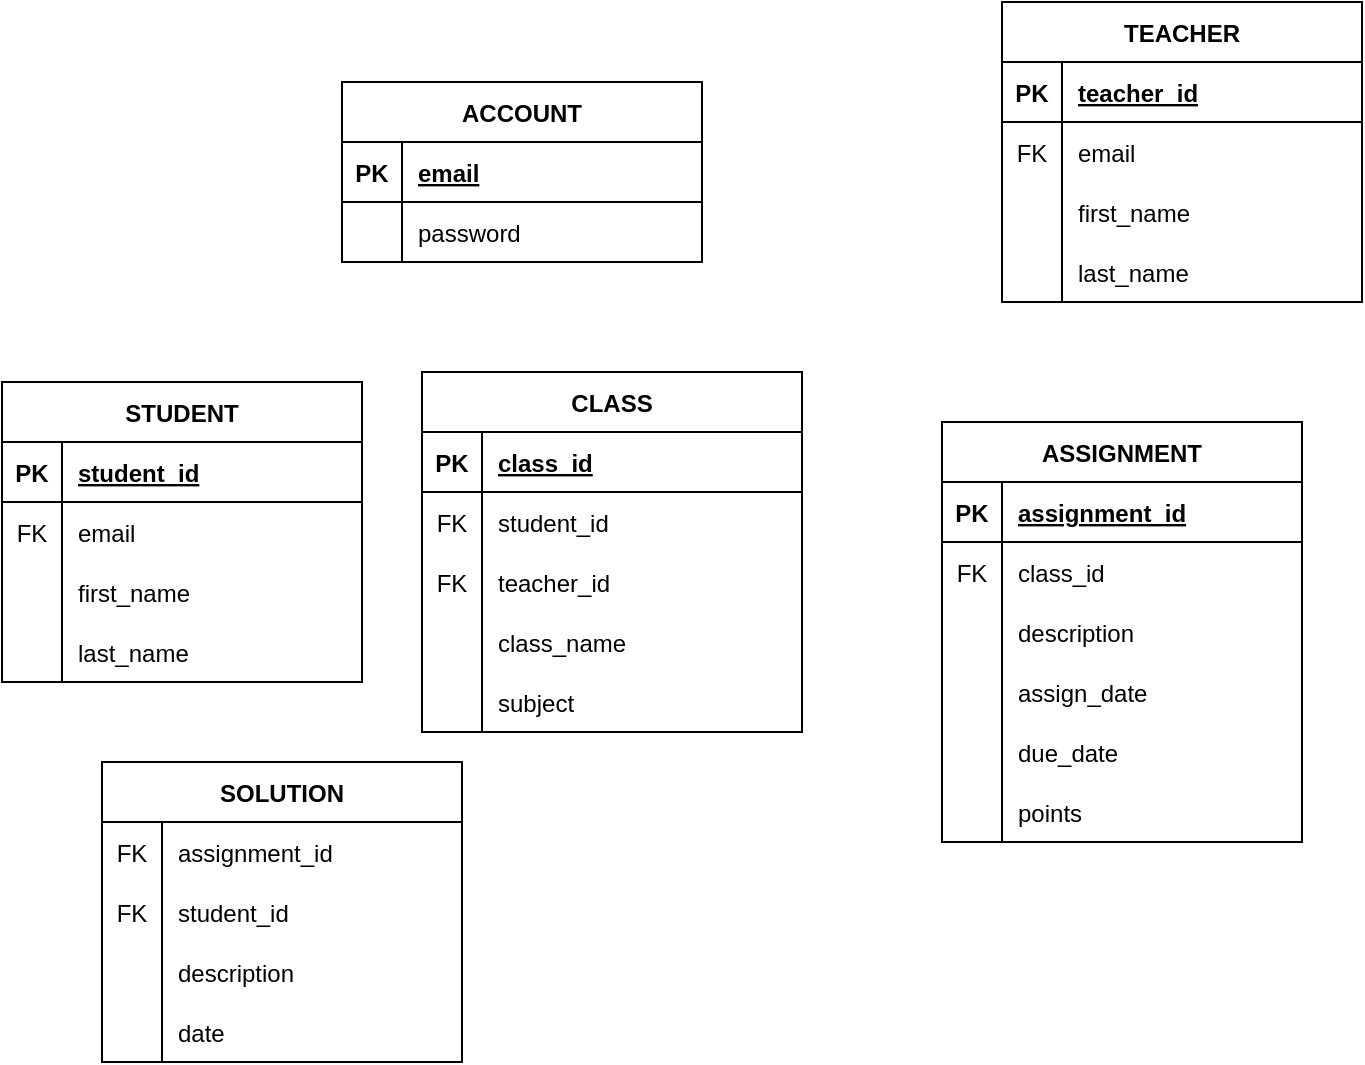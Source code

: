 <mxfile version="14.4.8" type="github">
  <diagram id="h7Mgq1nKrwHUnDW8aEuO" name="Page-2">
    <mxGraphModel dx="1027" dy="524" grid="1" gridSize="10" guides="1" tooltips="1" connect="1" arrows="1" fold="1" page="0" pageScale="1" pageWidth="2000" pageHeight="2000" math="0" shadow="0">
      <root>
        <mxCell id="0fsdl_Q3ISZtDiWajSwE-0" />
        <mxCell id="0fsdl_Q3ISZtDiWajSwE-1" parent="0fsdl_Q3ISZtDiWajSwE-0" />
        <mxCell id="12OBXyWHpZKOOHqGJhEJ-0" value="ACCOUNT" style="shape=table;startSize=30;container=1;collapsible=1;childLayout=tableLayout;fixedRows=1;rowLines=0;fontStyle=1;align=center;resizeLast=1;" parent="0fsdl_Q3ISZtDiWajSwE-1" vertex="1">
          <mxGeometry x="330" y="120" width="180" height="90" as="geometry" />
        </mxCell>
        <mxCell id="12OBXyWHpZKOOHqGJhEJ-1" value="" style="shape=partialRectangle;collapsible=0;dropTarget=0;pointerEvents=0;fillColor=none;top=0;left=0;bottom=1;right=0;points=[[0,0.5],[1,0.5]];portConstraint=eastwest;" parent="12OBXyWHpZKOOHqGJhEJ-0" vertex="1">
          <mxGeometry y="30" width="180" height="30" as="geometry" />
        </mxCell>
        <mxCell id="12OBXyWHpZKOOHqGJhEJ-2" value="PK" style="shape=partialRectangle;connectable=0;fillColor=none;top=0;left=0;bottom=0;right=0;fontStyle=1;overflow=hidden;" parent="12OBXyWHpZKOOHqGJhEJ-1" vertex="1">
          <mxGeometry width="30" height="30" as="geometry" />
        </mxCell>
        <mxCell id="12OBXyWHpZKOOHqGJhEJ-3" value="email" style="shape=partialRectangle;connectable=0;fillColor=none;top=0;left=0;bottom=0;right=0;align=left;spacingLeft=6;fontStyle=5;overflow=hidden;" parent="12OBXyWHpZKOOHqGJhEJ-1" vertex="1">
          <mxGeometry x="30" width="150" height="30" as="geometry" />
        </mxCell>
        <mxCell id="12OBXyWHpZKOOHqGJhEJ-10" value="" style="shape=partialRectangle;collapsible=0;dropTarget=0;pointerEvents=0;fillColor=none;top=0;left=0;bottom=0;right=0;points=[[0,0.5],[1,0.5]];portConstraint=eastwest;" parent="12OBXyWHpZKOOHqGJhEJ-0" vertex="1">
          <mxGeometry y="60" width="180" height="30" as="geometry" />
        </mxCell>
        <mxCell id="12OBXyWHpZKOOHqGJhEJ-11" value="" style="shape=partialRectangle;connectable=0;fillColor=none;top=0;left=0;bottom=0;right=0;editable=1;overflow=hidden;" parent="12OBXyWHpZKOOHqGJhEJ-10" vertex="1">
          <mxGeometry width="30" height="30" as="geometry" />
        </mxCell>
        <mxCell id="12OBXyWHpZKOOHqGJhEJ-12" value="password" style="shape=partialRectangle;connectable=0;fillColor=none;top=0;left=0;bottom=0;right=0;align=left;spacingLeft=6;overflow=hidden;" parent="12OBXyWHpZKOOHqGJhEJ-10" vertex="1">
          <mxGeometry x="30" width="150" height="30" as="geometry" />
        </mxCell>
        <mxCell id="12OBXyWHpZKOOHqGJhEJ-13" value="STUDENT" style="shape=table;startSize=30;container=1;collapsible=1;childLayout=tableLayout;fixedRows=1;rowLines=0;fontStyle=1;align=center;resizeLast=1;" parent="0fsdl_Q3ISZtDiWajSwE-1" vertex="1">
          <mxGeometry x="160" y="270" width="180" height="150" as="geometry" />
        </mxCell>
        <mxCell id="12OBXyWHpZKOOHqGJhEJ-14" value="" style="shape=partialRectangle;collapsible=0;dropTarget=0;pointerEvents=0;fillColor=none;top=0;left=0;bottom=1;right=0;points=[[0,0.5],[1,0.5]];portConstraint=eastwest;" parent="12OBXyWHpZKOOHqGJhEJ-13" vertex="1">
          <mxGeometry y="30" width="180" height="30" as="geometry" />
        </mxCell>
        <mxCell id="12OBXyWHpZKOOHqGJhEJ-15" value="PK" style="shape=partialRectangle;connectable=0;fillColor=none;top=0;left=0;bottom=0;right=0;fontStyle=1;overflow=hidden;" parent="12OBXyWHpZKOOHqGJhEJ-14" vertex="1">
          <mxGeometry width="30" height="30" as="geometry" />
        </mxCell>
        <mxCell id="12OBXyWHpZKOOHqGJhEJ-16" value="student_id" style="shape=partialRectangle;connectable=0;fillColor=none;top=0;left=0;bottom=0;right=0;align=left;spacingLeft=6;fontStyle=5;overflow=hidden;" parent="12OBXyWHpZKOOHqGJhEJ-14" vertex="1">
          <mxGeometry x="30" width="150" height="30" as="geometry" />
        </mxCell>
        <mxCell id="12OBXyWHpZKOOHqGJhEJ-17" value="" style="shape=partialRectangle;collapsible=0;dropTarget=0;pointerEvents=0;fillColor=none;top=0;left=0;bottom=0;right=0;points=[[0,0.5],[1,0.5]];portConstraint=eastwest;" parent="12OBXyWHpZKOOHqGJhEJ-13" vertex="1">
          <mxGeometry y="60" width="180" height="30" as="geometry" />
        </mxCell>
        <mxCell id="12OBXyWHpZKOOHqGJhEJ-18" value="FK" style="shape=partialRectangle;connectable=0;fillColor=none;top=0;left=0;bottom=0;right=0;editable=1;overflow=hidden;" parent="12OBXyWHpZKOOHqGJhEJ-17" vertex="1">
          <mxGeometry width="30" height="30" as="geometry" />
        </mxCell>
        <mxCell id="12OBXyWHpZKOOHqGJhEJ-19" value="email" style="shape=partialRectangle;connectable=0;fillColor=none;top=0;left=0;bottom=0;right=0;align=left;spacingLeft=6;overflow=hidden;" parent="12OBXyWHpZKOOHqGJhEJ-17" vertex="1">
          <mxGeometry x="30" width="150" height="30" as="geometry" />
        </mxCell>
        <mxCell id="12OBXyWHpZKOOHqGJhEJ-20" value="" style="shape=partialRectangle;collapsible=0;dropTarget=0;pointerEvents=0;fillColor=none;top=0;left=0;bottom=0;right=0;points=[[0,0.5],[1,0.5]];portConstraint=eastwest;" parent="12OBXyWHpZKOOHqGJhEJ-13" vertex="1">
          <mxGeometry y="90" width="180" height="30" as="geometry" />
        </mxCell>
        <mxCell id="12OBXyWHpZKOOHqGJhEJ-21" value="" style="shape=partialRectangle;connectable=0;fillColor=none;top=0;left=0;bottom=0;right=0;editable=1;overflow=hidden;" parent="12OBXyWHpZKOOHqGJhEJ-20" vertex="1">
          <mxGeometry width="30" height="30" as="geometry" />
        </mxCell>
        <mxCell id="12OBXyWHpZKOOHqGJhEJ-22" value="first_name" style="shape=partialRectangle;connectable=0;fillColor=none;top=0;left=0;bottom=0;right=0;align=left;spacingLeft=6;overflow=hidden;" parent="12OBXyWHpZKOOHqGJhEJ-20" vertex="1">
          <mxGeometry x="30" width="150" height="30" as="geometry" />
        </mxCell>
        <mxCell id="12OBXyWHpZKOOHqGJhEJ-23" value="" style="shape=partialRectangle;collapsible=0;dropTarget=0;pointerEvents=0;fillColor=none;top=0;left=0;bottom=0;right=0;points=[[0,0.5],[1,0.5]];portConstraint=eastwest;" parent="12OBXyWHpZKOOHqGJhEJ-13" vertex="1">
          <mxGeometry y="120" width="180" height="30" as="geometry" />
        </mxCell>
        <mxCell id="12OBXyWHpZKOOHqGJhEJ-24" value="" style="shape=partialRectangle;connectable=0;fillColor=none;top=0;left=0;bottom=0;right=0;editable=1;overflow=hidden;" parent="12OBXyWHpZKOOHqGJhEJ-23" vertex="1">
          <mxGeometry width="30" height="30" as="geometry" />
        </mxCell>
        <mxCell id="12OBXyWHpZKOOHqGJhEJ-25" value="last_name" style="shape=partialRectangle;connectable=0;fillColor=none;top=0;left=0;bottom=0;right=0;align=left;spacingLeft=6;overflow=hidden;" parent="12OBXyWHpZKOOHqGJhEJ-23" vertex="1">
          <mxGeometry x="30" width="150" height="30" as="geometry" />
        </mxCell>
        <mxCell id="12OBXyWHpZKOOHqGJhEJ-26" value="TEACHER" style="shape=table;startSize=30;container=1;collapsible=1;childLayout=tableLayout;fixedRows=1;rowLines=0;fontStyle=1;align=center;resizeLast=1;" parent="0fsdl_Q3ISZtDiWajSwE-1" vertex="1">
          <mxGeometry x="660" y="80" width="180" height="150" as="geometry" />
        </mxCell>
        <mxCell id="12OBXyWHpZKOOHqGJhEJ-27" value="" style="shape=partialRectangle;collapsible=0;dropTarget=0;pointerEvents=0;fillColor=none;top=0;left=0;bottom=1;right=0;points=[[0,0.5],[1,0.5]];portConstraint=eastwest;" parent="12OBXyWHpZKOOHqGJhEJ-26" vertex="1">
          <mxGeometry y="30" width="180" height="30" as="geometry" />
        </mxCell>
        <mxCell id="12OBXyWHpZKOOHqGJhEJ-28" value="PK" style="shape=partialRectangle;connectable=0;fillColor=none;top=0;left=0;bottom=0;right=0;fontStyle=1;overflow=hidden;" parent="12OBXyWHpZKOOHqGJhEJ-27" vertex="1">
          <mxGeometry width="30" height="30" as="geometry" />
        </mxCell>
        <mxCell id="12OBXyWHpZKOOHqGJhEJ-29" value="teacher_id" style="shape=partialRectangle;connectable=0;fillColor=none;top=0;left=0;bottom=0;right=0;align=left;spacingLeft=6;fontStyle=5;overflow=hidden;" parent="12OBXyWHpZKOOHqGJhEJ-27" vertex="1">
          <mxGeometry x="30" width="150" height="30" as="geometry" />
        </mxCell>
        <mxCell id="12OBXyWHpZKOOHqGJhEJ-30" value="" style="shape=partialRectangle;collapsible=0;dropTarget=0;pointerEvents=0;fillColor=none;top=0;left=0;bottom=0;right=0;points=[[0,0.5],[1,0.5]];portConstraint=eastwest;" parent="12OBXyWHpZKOOHqGJhEJ-26" vertex="1">
          <mxGeometry y="60" width="180" height="30" as="geometry" />
        </mxCell>
        <mxCell id="12OBXyWHpZKOOHqGJhEJ-31" value="FK" style="shape=partialRectangle;connectable=0;fillColor=none;top=0;left=0;bottom=0;right=0;editable=1;overflow=hidden;" parent="12OBXyWHpZKOOHqGJhEJ-30" vertex="1">
          <mxGeometry width="30" height="30" as="geometry" />
        </mxCell>
        <mxCell id="12OBXyWHpZKOOHqGJhEJ-32" value="email" style="shape=partialRectangle;connectable=0;fillColor=none;top=0;left=0;bottom=0;right=0;align=left;spacingLeft=6;overflow=hidden;" parent="12OBXyWHpZKOOHqGJhEJ-30" vertex="1">
          <mxGeometry x="30" width="150" height="30" as="geometry" />
        </mxCell>
        <mxCell id="12OBXyWHpZKOOHqGJhEJ-33" value="" style="shape=partialRectangle;collapsible=0;dropTarget=0;pointerEvents=0;fillColor=none;top=0;left=0;bottom=0;right=0;points=[[0,0.5],[1,0.5]];portConstraint=eastwest;" parent="12OBXyWHpZKOOHqGJhEJ-26" vertex="1">
          <mxGeometry y="90" width="180" height="30" as="geometry" />
        </mxCell>
        <mxCell id="12OBXyWHpZKOOHqGJhEJ-34" value="" style="shape=partialRectangle;connectable=0;fillColor=none;top=0;left=0;bottom=0;right=0;editable=1;overflow=hidden;" parent="12OBXyWHpZKOOHqGJhEJ-33" vertex="1">
          <mxGeometry width="30" height="30" as="geometry" />
        </mxCell>
        <mxCell id="12OBXyWHpZKOOHqGJhEJ-35" value="first_name" style="shape=partialRectangle;connectable=0;fillColor=none;top=0;left=0;bottom=0;right=0;align=left;spacingLeft=6;overflow=hidden;" parent="12OBXyWHpZKOOHqGJhEJ-33" vertex="1">
          <mxGeometry x="30" width="150" height="30" as="geometry" />
        </mxCell>
        <mxCell id="12OBXyWHpZKOOHqGJhEJ-36" value="" style="shape=partialRectangle;collapsible=0;dropTarget=0;pointerEvents=0;fillColor=none;top=0;left=0;bottom=0;right=0;points=[[0,0.5],[1,0.5]];portConstraint=eastwest;" parent="12OBXyWHpZKOOHqGJhEJ-26" vertex="1">
          <mxGeometry y="120" width="180" height="30" as="geometry" />
        </mxCell>
        <mxCell id="12OBXyWHpZKOOHqGJhEJ-37" value="" style="shape=partialRectangle;connectable=0;fillColor=none;top=0;left=0;bottom=0;right=0;editable=1;overflow=hidden;" parent="12OBXyWHpZKOOHqGJhEJ-36" vertex="1">
          <mxGeometry width="30" height="30" as="geometry" />
        </mxCell>
        <mxCell id="12OBXyWHpZKOOHqGJhEJ-38" value="last_name" style="shape=partialRectangle;connectable=0;fillColor=none;top=0;left=0;bottom=0;right=0;align=left;spacingLeft=6;overflow=hidden;" parent="12OBXyWHpZKOOHqGJhEJ-36" vertex="1">
          <mxGeometry x="30" width="150" height="30" as="geometry" />
        </mxCell>
        <mxCell id="12OBXyWHpZKOOHqGJhEJ-39" value="CLASS" style="shape=table;startSize=30;container=1;collapsible=1;childLayout=tableLayout;fixedRows=1;rowLines=0;fontStyle=1;align=center;resizeLast=1;" parent="0fsdl_Q3ISZtDiWajSwE-1" vertex="1">
          <mxGeometry x="370" y="265" width="190" height="180" as="geometry" />
        </mxCell>
        <mxCell id="12OBXyWHpZKOOHqGJhEJ-40" value="" style="shape=partialRectangle;collapsible=0;dropTarget=0;pointerEvents=0;fillColor=none;top=0;left=0;bottom=1;right=0;points=[[0,0.5],[1,0.5]];portConstraint=eastwest;" parent="12OBXyWHpZKOOHqGJhEJ-39" vertex="1">
          <mxGeometry y="30" width="190" height="30" as="geometry" />
        </mxCell>
        <mxCell id="12OBXyWHpZKOOHqGJhEJ-41" value="PK" style="shape=partialRectangle;connectable=0;fillColor=none;top=0;left=0;bottom=0;right=0;fontStyle=1;overflow=hidden;" parent="12OBXyWHpZKOOHqGJhEJ-40" vertex="1">
          <mxGeometry width="30" height="30" as="geometry" />
        </mxCell>
        <mxCell id="12OBXyWHpZKOOHqGJhEJ-42" value="class_id" style="shape=partialRectangle;connectable=0;fillColor=none;top=0;left=0;bottom=0;right=0;align=left;spacingLeft=6;fontStyle=5;overflow=hidden;" parent="12OBXyWHpZKOOHqGJhEJ-40" vertex="1">
          <mxGeometry x="30" width="160" height="30" as="geometry" />
        </mxCell>
        <mxCell id="12OBXyWHpZKOOHqGJhEJ-43" value="" style="shape=partialRectangle;collapsible=0;dropTarget=0;pointerEvents=0;fillColor=none;top=0;left=0;bottom=0;right=0;points=[[0,0.5],[1,0.5]];portConstraint=eastwest;" parent="12OBXyWHpZKOOHqGJhEJ-39" vertex="1">
          <mxGeometry y="60" width="190" height="30" as="geometry" />
        </mxCell>
        <mxCell id="12OBXyWHpZKOOHqGJhEJ-44" value="FK" style="shape=partialRectangle;connectable=0;fillColor=none;top=0;left=0;bottom=0;right=0;editable=1;overflow=hidden;" parent="12OBXyWHpZKOOHqGJhEJ-43" vertex="1">
          <mxGeometry width="30" height="30" as="geometry" />
        </mxCell>
        <mxCell id="12OBXyWHpZKOOHqGJhEJ-45" value="student_id" style="shape=partialRectangle;connectable=0;fillColor=none;top=0;left=0;bottom=0;right=0;align=left;spacingLeft=6;overflow=hidden;" parent="12OBXyWHpZKOOHqGJhEJ-43" vertex="1">
          <mxGeometry x="30" width="160" height="30" as="geometry" />
        </mxCell>
        <mxCell id="12OBXyWHpZKOOHqGJhEJ-46" value="" style="shape=partialRectangle;collapsible=0;dropTarget=0;pointerEvents=0;fillColor=none;top=0;left=0;bottom=0;right=0;points=[[0,0.5],[1,0.5]];portConstraint=eastwest;" parent="12OBXyWHpZKOOHqGJhEJ-39" vertex="1">
          <mxGeometry y="90" width="190" height="30" as="geometry" />
        </mxCell>
        <mxCell id="12OBXyWHpZKOOHqGJhEJ-47" value="FK" style="shape=partialRectangle;connectable=0;fillColor=none;top=0;left=0;bottom=0;right=0;editable=1;overflow=hidden;" parent="12OBXyWHpZKOOHqGJhEJ-46" vertex="1">
          <mxGeometry width="30" height="30" as="geometry" />
        </mxCell>
        <mxCell id="12OBXyWHpZKOOHqGJhEJ-48" value="teacher_id" style="shape=partialRectangle;connectable=0;fillColor=none;top=0;left=0;bottom=0;right=0;align=left;spacingLeft=6;overflow=hidden;" parent="12OBXyWHpZKOOHqGJhEJ-46" vertex="1">
          <mxGeometry x="30" width="160" height="30" as="geometry" />
        </mxCell>
        <mxCell id="12OBXyWHpZKOOHqGJhEJ-49" value="" style="shape=partialRectangle;collapsible=0;dropTarget=0;pointerEvents=0;fillColor=none;top=0;left=0;bottom=0;right=0;points=[[0,0.5],[1,0.5]];portConstraint=eastwest;" parent="12OBXyWHpZKOOHqGJhEJ-39" vertex="1">
          <mxGeometry y="120" width="190" height="30" as="geometry" />
        </mxCell>
        <mxCell id="12OBXyWHpZKOOHqGJhEJ-50" value="" style="shape=partialRectangle;connectable=0;fillColor=none;top=0;left=0;bottom=0;right=0;editable=1;overflow=hidden;" parent="12OBXyWHpZKOOHqGJhEJ-49" vertex="1">
          <mxGeometry width="30" height="30" as="geometry" />
        </mxCell>
        <mxCell id="12OBXyWHpZKOOHqGJhEJ-51" value="class_name" style="shape=partialRectangle;connectable=0;fillColor=none;top=0;left=0;bottom=0;right=0;align=left;spacingLeft=6;overflow=hidden;" parent="12OBXyWHpZKOOHqGJhEJ-49" vertex="1">
          <mxGeometry x="30" width="160" height="30" as="geometry" />
        </mxCell>
        <mxCell id="12OBXyWHpZKOOHqGJhEJ-55" value="" style="shape=partialRectangle;collapsible=0;dropTarget=0;pointerEvents=0;fillColor=none;top=0;left=0;bottom=0;right=0;points=[[0,0.5],[1,0.5]];portConstraint=eastwest;" parent="12OBXyWHpZKOOHqGJhEJ-39" vertex="1">
          <mxGeometry y="150" width="190" height="30" as="geometry" />
        </mxCell>
        <mxCell id="12OBXyWHpZKOOHqGJhEJ-56" value="" style="shape=partialRectangle;connectable=0;fillColor=none;top=0;left=0;bottom=0;right=0;editable=1;overflow=hidden;" parent="12OBXyWHpZKOOHqGJhEJ-55" vertex="1">
          <mxGeometry width="30" height="30" as="geometry" />
        </mxCell>
        <mxCell id="12OBXyWHpZKOOHqGJhEJ-57" value="subject" style="shape=partialRectangle;connectable=0;fillColor=none;top=0;left=0;bottom=0;right=0;align=left;spacingLeft=6;overflow=hidden;" parent="12OBXyWHpZKOOHqGJhEJ-55" vertex="1">
          <mxGeometry x="30" width="160" height="30" as="geometry" />
        </mxCell>
        <mxCell id="12OBXyWHpZKOOHqGJhEJ-61" value="ASSIGNMENT" style="shape=table;startSize=30;container=1;collapsible=1;childLayout=tableLayout;fixedRows=1;rowLines=0;fontStyle=1;align=center;resizeLast=1;" parent="0fsdl_Q3ISZtDiWajSwE-1" vertex="1">
          <mxGeometry x="630" y="290" width="180" height="210" as="geometry" />
        </mxCell>
        <mxCell id="12OBXyWHpZKOOHqGJhEJ-62" value="" style="shape=partialRectangle;collapsible=0;dropTarget=0;pointerEvents=0;fillColor=none;top=0;left=0;bottom=1;right=0;points=[[0,0.5],[1,0.5]];portConstraint=eastwest;" parent="12OBXyWHpZKOOHqGJhEJ-61" vertex="1">
          <mxGeometry y="30" width="180" height="30" as="geometry" />
        </mxCell>
        <mxCell id="12OBXyWHpZKOOHqGJhEJ-63" value="PK" style="shape=partialRectangle;connectable=0;fillColor=none;top=0;left=0;bottom=0;right=0;fontStyle=1;overflow=hidden;" parent="12OBXyWHpZKOOHqGJhEJ-62" vertex="1">
          <mxGeometry width="30" height="30" as="geometry" />
        </mxCell>
        <mxCell id="12OBXyWHpZKOOHqGJhEJ-64" value="assignment_id" style="shape=partialRectangle;connectable=0;fillColor=none;top=0;left=0;bottom=0;right=0;align=left;spacingLeft=6;fontStyle=5;overflow=hidden;" parent="12OBXyWHpZKOOHqGJhEJ-62" vertex="1">
          <mxGeometry x="30" width="150" height="30" as="geometry" />
        </mxCell>
        <mxCell id="12OBXyWHpZKOOHqGJhEJ-65" value="" style="shape=partialRectangle;collapsible=0;dropTarget=0;pointerEvents=0;fillColor=none;top=0;left=0;bottom=0;right=0;points=[[0,0.5],[1,0.5]];portConstraint=eastwest;" parent="12OBXyWHpZKOOHqGJhEJ-61" vertex="1">
          <mxGeometry y="60" width="180" height="30" as="geometry" />
        </mxCell>
        <mxCell id="12OBXyWHpZKOOHqGJhEJ-66" value="FK" style="shape=partialRectangle;connectable=0;fillColor=none;top=0;left=0;bottom=0;right=0;editable=1;overflow=hidden;" parent="12OBXyWHpZKOOHqGJhEJ-65" vertex="1">
          <mxGeometry width="30" height="30" as="geometry" />
        </mxCell>
        <mxCell id="12OBXyWHpZKOOHqGJhEJ-67" value="class_id" style="shape=partialRectangle;connectable=0;fillColor=none;top=0;left=0;bottom=0;right=0;align=left;spacingLeft=6;overflow=hidden;" parent="12OBXyWHpZKOOHqGJhEJ-65" vertex="1">
          <mxGeometry x="30" width="150" height="30" as="geometry" />
        </mxCell>
        <mxCell id="mvK99_5NKyyXcROeSMpU-6" value="" style="shape=partialRectangle;collapsible=0;dropTarget=0;pointerEvents=0;fillColor=none;top=0;left=0;bottom=0;right=0;points=[[0,0.5],[1,0.5]];portConstraint=eastwest;" vertex="1" parent="12OBXyWHpZKOOHqGJhEJ-61">
          <mxGeometry y="90" width="180" height="30" as="geometry" />
        </mxCell>
        <mxCell id="mvK99_5NKyyXcROeSMpU-7" value="" style="shape=partialRectangle;connectable=0;fillColor=none;top=0;left=0;bottom=0;right=0;editable=1;overflow=hidden;" vertex="1" parent="mvK99_5NKyyXcROeSMpU-6">
          <mxGeometry width="30" height="30" as="geometry" />
        </mxCell>
        <mxCell id="mvK99_5NKyyXcROeSMpU-8" value="description" style="shape=partialRectangle;connectable=0;fillColor=none;top=0;left=0;bottom=0;right=0;align=left;spacingLeft=6;overflow=hidden;" vertex="1" parent="mvK99_5NKyyXcROeSMpU-6">
          <mxGeometry x="30" width="150" height="30" as="geometry" />
        </mxCell>
        <mxCell id="12OBXyWHpZKOOHqGJhEJ-68" value="" style="shape=partialRectangle;collapsible=0;dropTarget=0;pointerEvents=0;fillColor=none;top=0;left=0;bottom=0;right=0;points=[[0,0.5],[1,0.5]];portConstraint=eastwest;" parent="12OBXyWHpZKOOHqGJhEJ-61" vertex="1">
          <mxGeometry y="120" width="180" height="30" as="geometry" />
        </mxCell>
        <mxCell id="12OBXyWHpZKOOHqGJhEJ-69" value="" style="shape=partialRectangle;connectable=0;fillColor=none;top=0;left=0;bottom=0;right=0;editable=1;overflow=hidden;" parent="12OBXyWHpZKOOHqGJhEJ-68" vertex="1">
          <mxGeometry width="30" height="30" as="geometry" />
        </mxCell>
        <mxCell id="12OBXyWHpZKOOHqGJhEJ-70" value="assign_date" style="shape=partialRectangle;connectable=0;fillColor=none;top=0;left=0;bottom=0;right=0;align=left;spacingLeft=6;overflow=hidden;" parent="12OBXyWHpZKOOHqGJhEJ-68" vertex="1">
          <mxGeometry x="30" width="150" height="30" as="geometry" />
        </mxCell>
        <mxCell id="12OBXyWHpZKOOHqGJhEJ-71" value="" style="shape=partialRectangle;collapsible=0;dropTarget=0;pointerEvents=0;fillColor=none;top=0;left=0;bottom=0;right=0;points=[[0,0.5],[1,0.5]];portConstraint=eastwest;" parent="12OBXyWHpZKOOHqGJhEJ-61" vertex="1">
          <mxGeometry y="150" width="180" height="30" as="geometry" />
        </mxCell>
        <mxCell id="12OBXyWHpZKOOHqGJhEJ-72" value="" style="shape=partialRectangle;connectable=0;fillColor=none;top=0;left=0;bottom=0;right=0;editable=1;overflow=hidden;" parent="12OBXyWHpZKOOHqGJhEJ-71" vertex="1">
          <mxGeometry width="30" height="30" as="geometry" />
        </mxCell>
        <mxCell id="12OBXyWHpZKOOHqGJhEJ-73" value="due_date" style="shape=partialRectangle;connectable=0;fillColor=none;top=0;left=0;bottom=0;right=0;align=left;spacingLeft=6;overflow=hidden;" parent="12OBXyWHpZKOOHqGJhEJ-71" vertex="1">
          <mxGeometry x="30" width="150" height="30" as="geometry" />
        </mxCell>
        <mxCell id="mvK99_5NKyyXcROeSMpU-0" value="" style="shape=partialRectangle;collapsible=0;dropTarget=0;pointerEvents=0;fillColor=none;top=0;left=0;bottom=0;right=0;points=[[0,0.5],[1,0.5]];portConstraint=eastwest;" vertex="1" parent="12OBXyWHpZKOOHqGJhEJ-61">
          <mxGeometry y="180" width="180" height="30" as="geometry" />
        </mxCell>
        <mxCell id="mvK99_5NKyyXcROeSMpU-1" value="" style="shape=partialRectangle;connectable=0;fillColor=none;top=0;left=0;bottom=0;right=0;editable=1;overflow=hidden;" vertex="1" parent="mvK99_5NKyyXcROeSMpU-0">
          <mxGeometry width="30" height="30" as="geometry" />
        </mxCell>
        <mxCell id="mvK99_5NKyyXcROeSMpU-2" value="points" style="shape=partialRectangle;connectable=0;fillColor=none;top=0;left=0;bottom=0;right=0;align=left;spacingLeft=6;overflow=hidden;" vertex="1" parent="mvK99_5NKyyXcROeSMpU-0">
          <mxGeometry x="30" width="150" height="30" as="geometry" />
        </mxCell>
        <mxCell id="mvK99_5NKyyXcROeSMpU-9" value="SOLUTION" style="shape=table;startSize=30;container=1;collapsible=1;childLayout=tableLayout;fixedRows=1;rowLines=0;fontStyle=1;align=center;resizeLast=1;" vertex="1" parent="0fsdl_Q3ISZtDiWajSwE-1">
          <mxGeometry x="210" y="460" width="180" height="150" as="geometry" />
        </mxCell>
        <mxCell id="mvK99_5NKyyXcROeSMpU-13" value="" style="shape=partialRectangle;collapsible=0;dropTarget=0;pointerEvents=0;fillColor=none;top=0;left=0;bottom=0;right=0;points=[[0,0.5],[1,0.5]];portConstraint=eastwest;" vertex="1" parent="mvK99_5NKyyXcROeSMpU-9">
          <mxGeometry y="30" width="180" height="30" as="geometry" />
        </mxCell>
        <mxCell id="mvK99_5NKyyXcROeSMpU-14" value="FK" style="shape=partialRectangle;connectable=0;fillColor=none;top=0;left=0;bottom=0;right=0;editable=1;overflow=hidden;" vertex="1" parent="mvK99_5NKyyXcROeSMpU-13">
          <mxGeometry width="30" height="30" as="geometry" />
        </mxCell>
        <mxCell id="mvK99_5NKyyXcROeSMpU-15" value="assignment_id" style="shape=partialRectangle;connectable=0;fillColor=none;top=0;left=0;bottom=0;right=0;align=left;spacingLeft=6;overflow=hidden;" vertex="1" parent="mvK99_5NKyyXcROeSMpU-13">
          <mxGeometry x="30" width="150" height="30" as="geometry" />
        </mxCell>
        <mxCell id="mvK99_5NKyyXcROeSMpU-16" value="" style="shape=partialRectangle;collapsible=0;dropTarget=0;pointerEvents=0;fillColor=none;top=0;left=0;bottom=0;right=0;points=[[0,0.5],[1,0.5]];portConstraint=eastwest;" vertex="1" parent="mvK99_5NKyyXcROeSMpU-9">
          <mxGeometry y="60" width="180" height="30" as="geometry" />
        </mxCell>
        <mxCell id="mvK99_5NKyyXcROeSMpU-17" value="FK" style="shape=partialRectangle;connectable=0;fillColor=none;top=0;left=0;bottom=0;right=0;editable=1;overflow=hidden;" vertex="1" parent="mvK99_5NKyyXcROeSMpU-16">
          <mxGeometry width="30" height="30" as="geometry" />
        </mxCell>
        <mxCell id="mvK99_5NKyyXcROeSMpU-18" value="student_id" style="shape=partialRectangle;connectable=0;fillColor=none;top=0;left=0;bottom=0;right=0;align=left;spacingLeft=6;overflow=hidden;" vertex="1" parent="mvK99_5NKyyXcROeSMpU-16">
          <mxGeometry x="30" width="150" height="30" as="geometry" />
        </mxCell>
        <mxCell id="mvK99_5NKyyXcROeSMpU-19" value="" style="shape=partialRectangle;collapsible=0;dropTarget=0;pointerEvents=0;fillColor=none;top=0;left=0;bottom=0;right=0;points=[[0,0.5],[1,0.5]];portConstraint=eastwest;" vertex="1" parent="mvK99_5NKyyXcROeSMpU-9">
          <mxGeometry y="90" width="180" height="30" as="geometry" />
        </mxCell>
        <mxCell id="mvK99_5NKyyXcROeSMpU-20" value="" style="shape=partialRectangle;connectable=0;fillColor=none;top=0;left=0;bottom=0;right=0;editable=1;overflow=hidden;" vertex="1" parent="mvK99_5NKyyXcROeSMpU-19">
          <mxGeometry width="30" height="30" as="geometry" />
        </mxCell>
        <mxCell id="mvK99_5NKyyXcROeSMpU-21" value="description" style="shape=partialRectangle;connectable=0;fillColor=none;top=0;left=0;bottom=0;right=0;align=left;spacingLeft=6;overflow=hidden;" vertex="1" parent="mvK99_5NKyyXcROeSMpU-19">
          <mxGeometry x="30" width="150" height="30" as="geometry" />
        </mxCell>
        <mxCell id="mvK99_5NKyyXcROeSMpU-22" value="" style="shape=partialRectangle;collapsible=0;dropTarget=0;pointerEvents=0;fillColor=none;top=0;left=0;bottom=0;right=0;points=[[0,0.5],[1,0.5]];portConstraint=eastwest;" vertex="1" parent="mvK99_5NKyyXcROeSMpU-9">
          <mxGeometry y="120" width="180" height="30" as="geometry" />
        </mxCell>
        <mxCell id="mvK99_5NKyyXcROeSMpU-23" value="" style="shape=partialRectangle;connectable=0;fillColor=none;top=0;left=0;bottom=0;right=0;editable=1;overflow=hidden;" vertex="1" parent="mvK99_5NKyyXcROeSMpU-22">
          <mxGeometry width="30" height="30" as="geometry" />
        </mxCell>
        <mxCell id="mvK99_5NKyyXcROeSMpU-24" value="date" style="shape=partialRectangle;connectable=0;fillColor=none;top=0;left=0;bottom=0;right=0;align=left;spacingLeft=6;overflow=hidden;" vertex="1" parent="mvK99_5NKyyXcROeSMpU-22">
          <mxGeometry x="30" width="150" height="30" as="geometry" />
        </mxCell>
      </root>
    </mxGraphModel>
  </diagram>
</mxfile>
